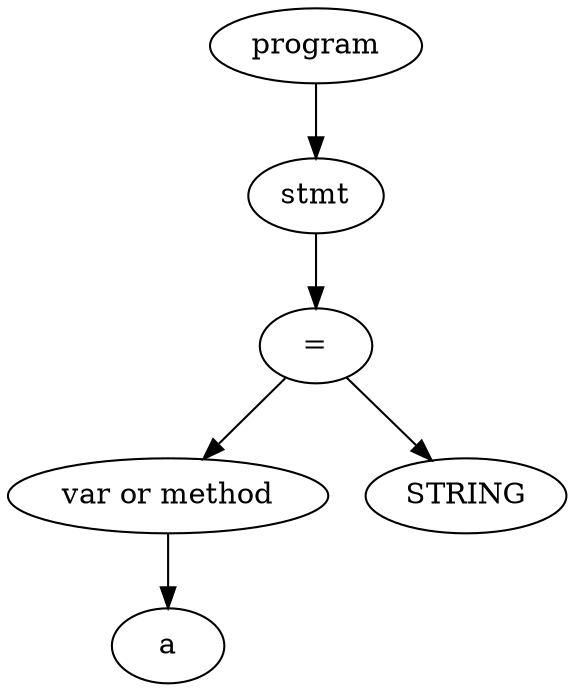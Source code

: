 digraph G {
Id01359AB8 [label="program"]
Id01359A30 [label="stmt"]
Id013599E0 [label="="]
Id01359908 [label="var or method"]
IdVal01359908 [label="a"]
Id01359908->IdVal01359908
Id01359990 [label="STRING"]
Id013599E0->Id01359908
Id013599E0->Id01359990
Id01359A30->Id013599E0
Id01359AB8->Id01359A30
}